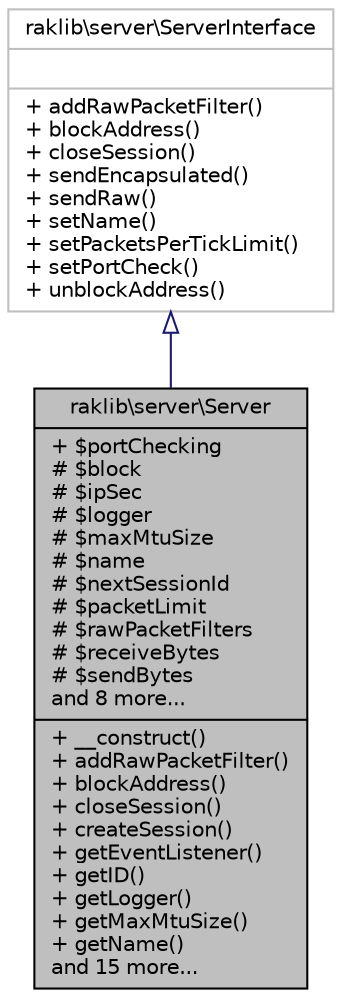 digraph "raklib\server\Server"
{
 // INTERACTIVE_SVG=YES
 // LATEX_PDF_SIZE
  edge [fontname="Helvetica",fontsize="10",labelfontname="Helvetica",labelfontsize="10"];
  node [fontname="Helvetica",fontsize="10",shape=record];
  Node1 [label="{raklib\\server\\Server\n|+ $portChecking\l# $block\l# $ipSec\l# $logger\l# $maxMtuSize\l# $name\l# $nextSessionId\l# $packetLimit\l# $rawPacketFilters\l# $receiveBytes\l# $sendBytes\land 8 more...\l|+ __construct()\l+ addRawPacketFilter()\l+ blockAddress()\l+ closeSession()\l+ createSession()\l+ getEventListener()\l+ getID()\l+ getLogger()\l+ getMaxMtuSize()\l+ getName()\land 15 more...\l}",height=0.2,width=0.4,color="black", fillcolor="grey75", style="filled", fontcolor="black",tooltip=" "];
  Node2 -> Node1 [dir="back",color="midnightblue",fontsize="10",style="solid",arrowtail="onormal",fontname="Helvetica"];
  Node2 [label="{raklib\\server\\ServerInterface\n||+ addRawPacketFilter()\l+ blockAddress()\l+ closeSession()\l+ sendEncapsulated()\l+ sendRaw()\l+ setName()\l+ setPacketsPerTickLimit()\l+ setPortCheck()\l+ unblockAddress()\l}",height=0.2,width=0.4,color="grey75", fillcolor="white", style="filled",URL="$df/d56/interfaceraklib_1_1server_1_1_server_interface.html",tooltip=" "];
}
